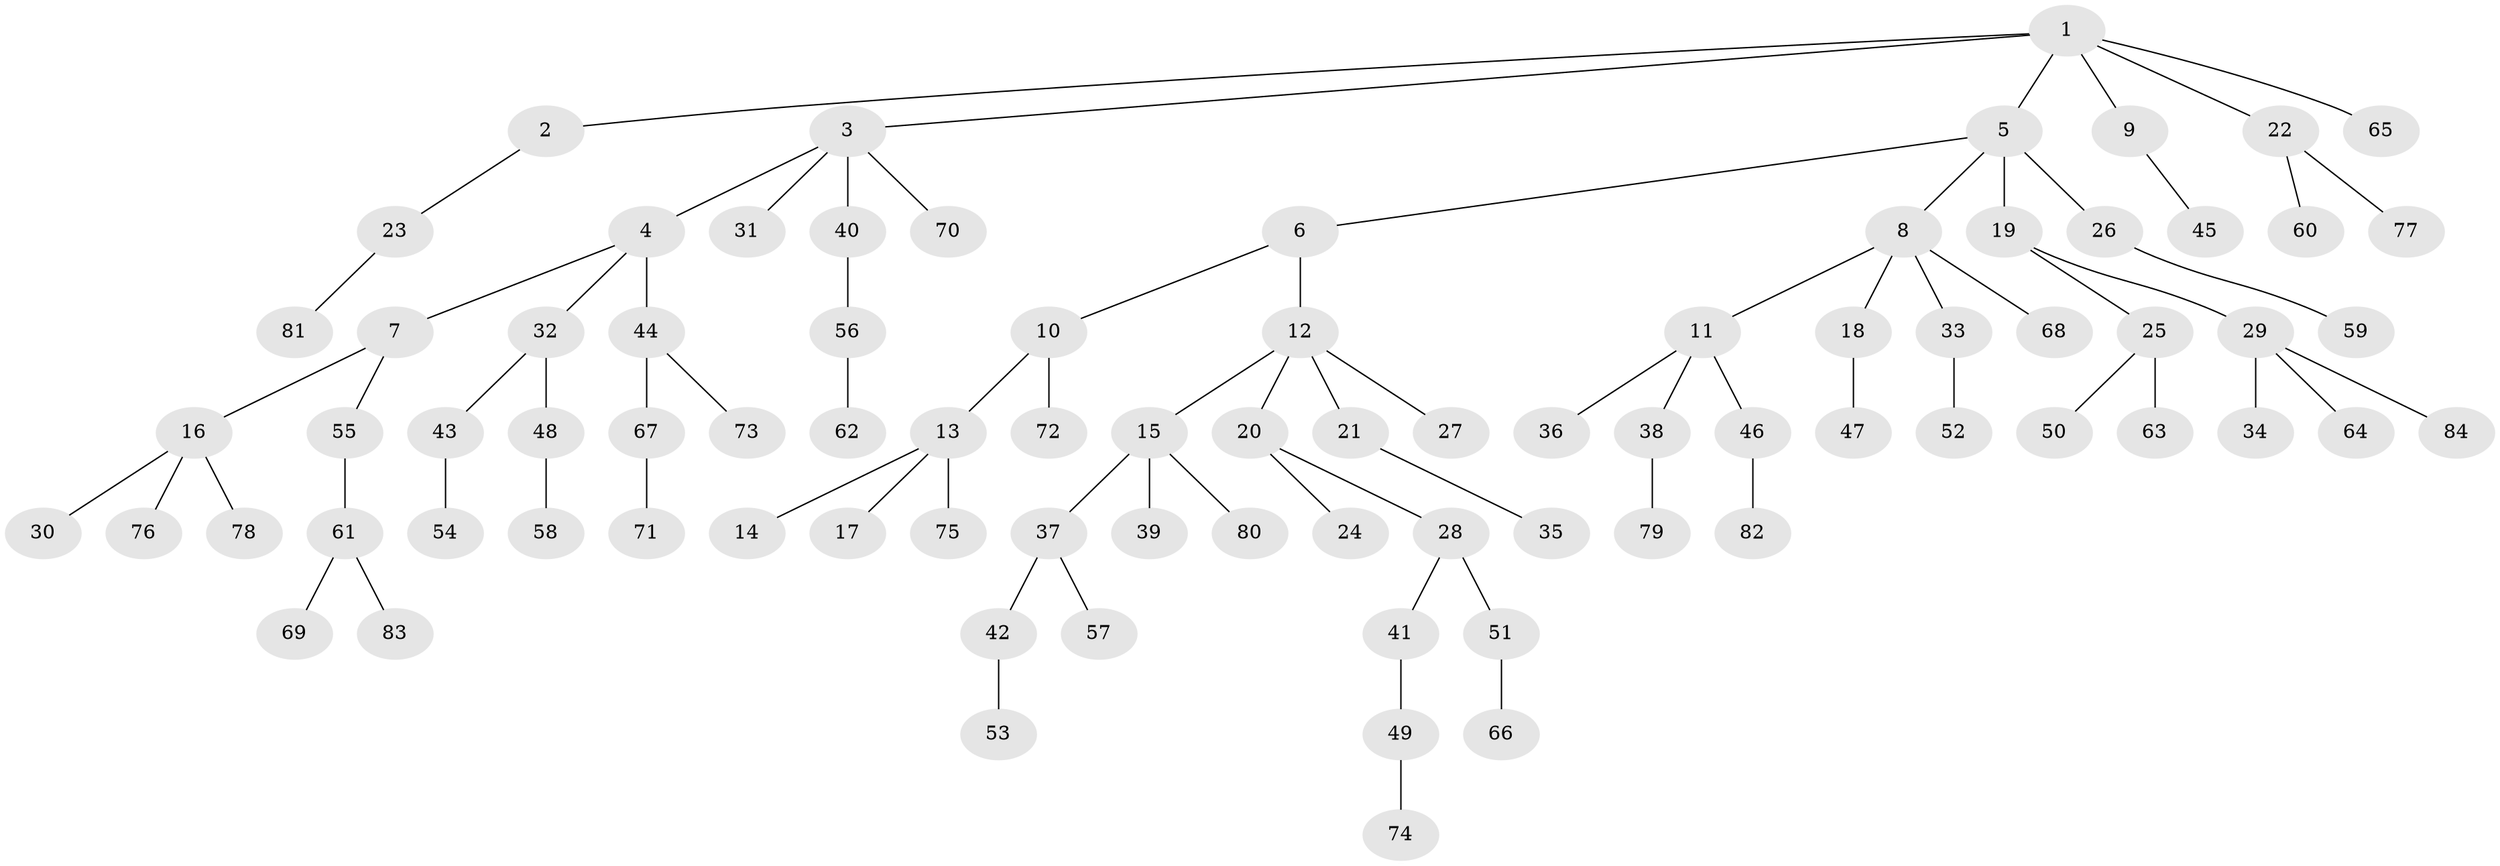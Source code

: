 // coarse degree distribution, {5: 0.07017543859649122, 2: 0.07017543859649122, 4: 0.05263157894736842, 6: 0.03508771929824561, 1: 0.631578947368421, 3: 0.14035087719298245}
// Generated by graph-tools (version 1.1) at 2025/24/03/03/25 07:24:06]
// undirected, 84 vertices, 83 edges
graph export_dot {
graph [start="1"]
  node [color=gray90,style=filled];
  1;
  2;
  3;
  4;
  5;
  6;
  7;
  8;
  9;
  10;
  11;
  12;
  13;
  14;
  15;
  16;
  17;
  18;
  19;
  20;
  21;
  22;
  23;
  24;
  25;
  26;
  27;
  28;
  29;
  30;
  31;
  32;
  33;
  34;
  35;
  36;
  37;
  38;
  39;
  40;
  41;
  42;
  43;
  44;
  45;
  46;
  47;
  48;
  49;
  50;
  51;
  52;
  53;
  54;
  55;
  56;
  57;
  58;
  59;
  60;
  61;
  62;
  63;
  64;
  65;
  66;
  67;
  68;
  69;
  70;
  71;
  72;
  73;
  74;
  75;
  76;
  77;
  78;
  79;
  80;
  81;
  82;
  83;
  84;
  1 -- 2;
  1 -- 3;
  1 -- 5;
  1 -- 9;
  1 -- 22;
  1 -- 65;
  2 -- 23;
  3 -- 4;
  3 -- 31;
  3 -- 40;
  3 -- 70;
  4 -- 7;
  4 -- 32;
  4 -- 44;
  5 -- 6;
  5 -- 8;
  5 -- 19;
  5 -- 26;
  6 -- 10;
  6 -- 12;
  7 -- 16;
  7 -- 55;
  8 -- 11;
  8 -- 18;
  8 -- 33;
  8 -- 68;
  9 -- 45;
  10 -- 13;
  10 -- 72;
  11 -- 36;
  11 -- 38;
  11 -- 46;
  12 -- 15;
  12 -- 20;
  12 -- 21;
  12 -- 27;
  13 -- 14;
  13 -- 17;
  13 -- 75;
  15 -- 37;
  15 -- 39;
  15 -- 80;
  16 -- 30;
  16 -- 76;
  16 -- 78;
  18 -- 47;
  19 -- 25;
  19 -- 29;
  20 -- 24;
  20 -- 28;
  21 -- 35;
  22 -- 60;
  22 -- 77;
  23 -- 81;
  25 -- 50;
  25 -- 63;
  26 -- 59;
  28 -- 41;
  28 -- 51;
  29 -- 34;
  29 -- 64;
  29 -- 84;
  32 -- 43;
  32 -- 48;
  33 -- 52;
  37 -- 42;
  37 -- 57;
  38 -- 79;
  40 -- 56;
  41 -- 49;
  42 -- 53;
  43 -- 54;
  44 -- 67;
  44 -- 73;
  46 -- 82;
  48 -- 58;
  49 -- 74;
  51 -- 66;
  55 -- 61;
  56 -- 62;
  61 -- 69;
  61 -- 83;
  67 -- 71;
}
